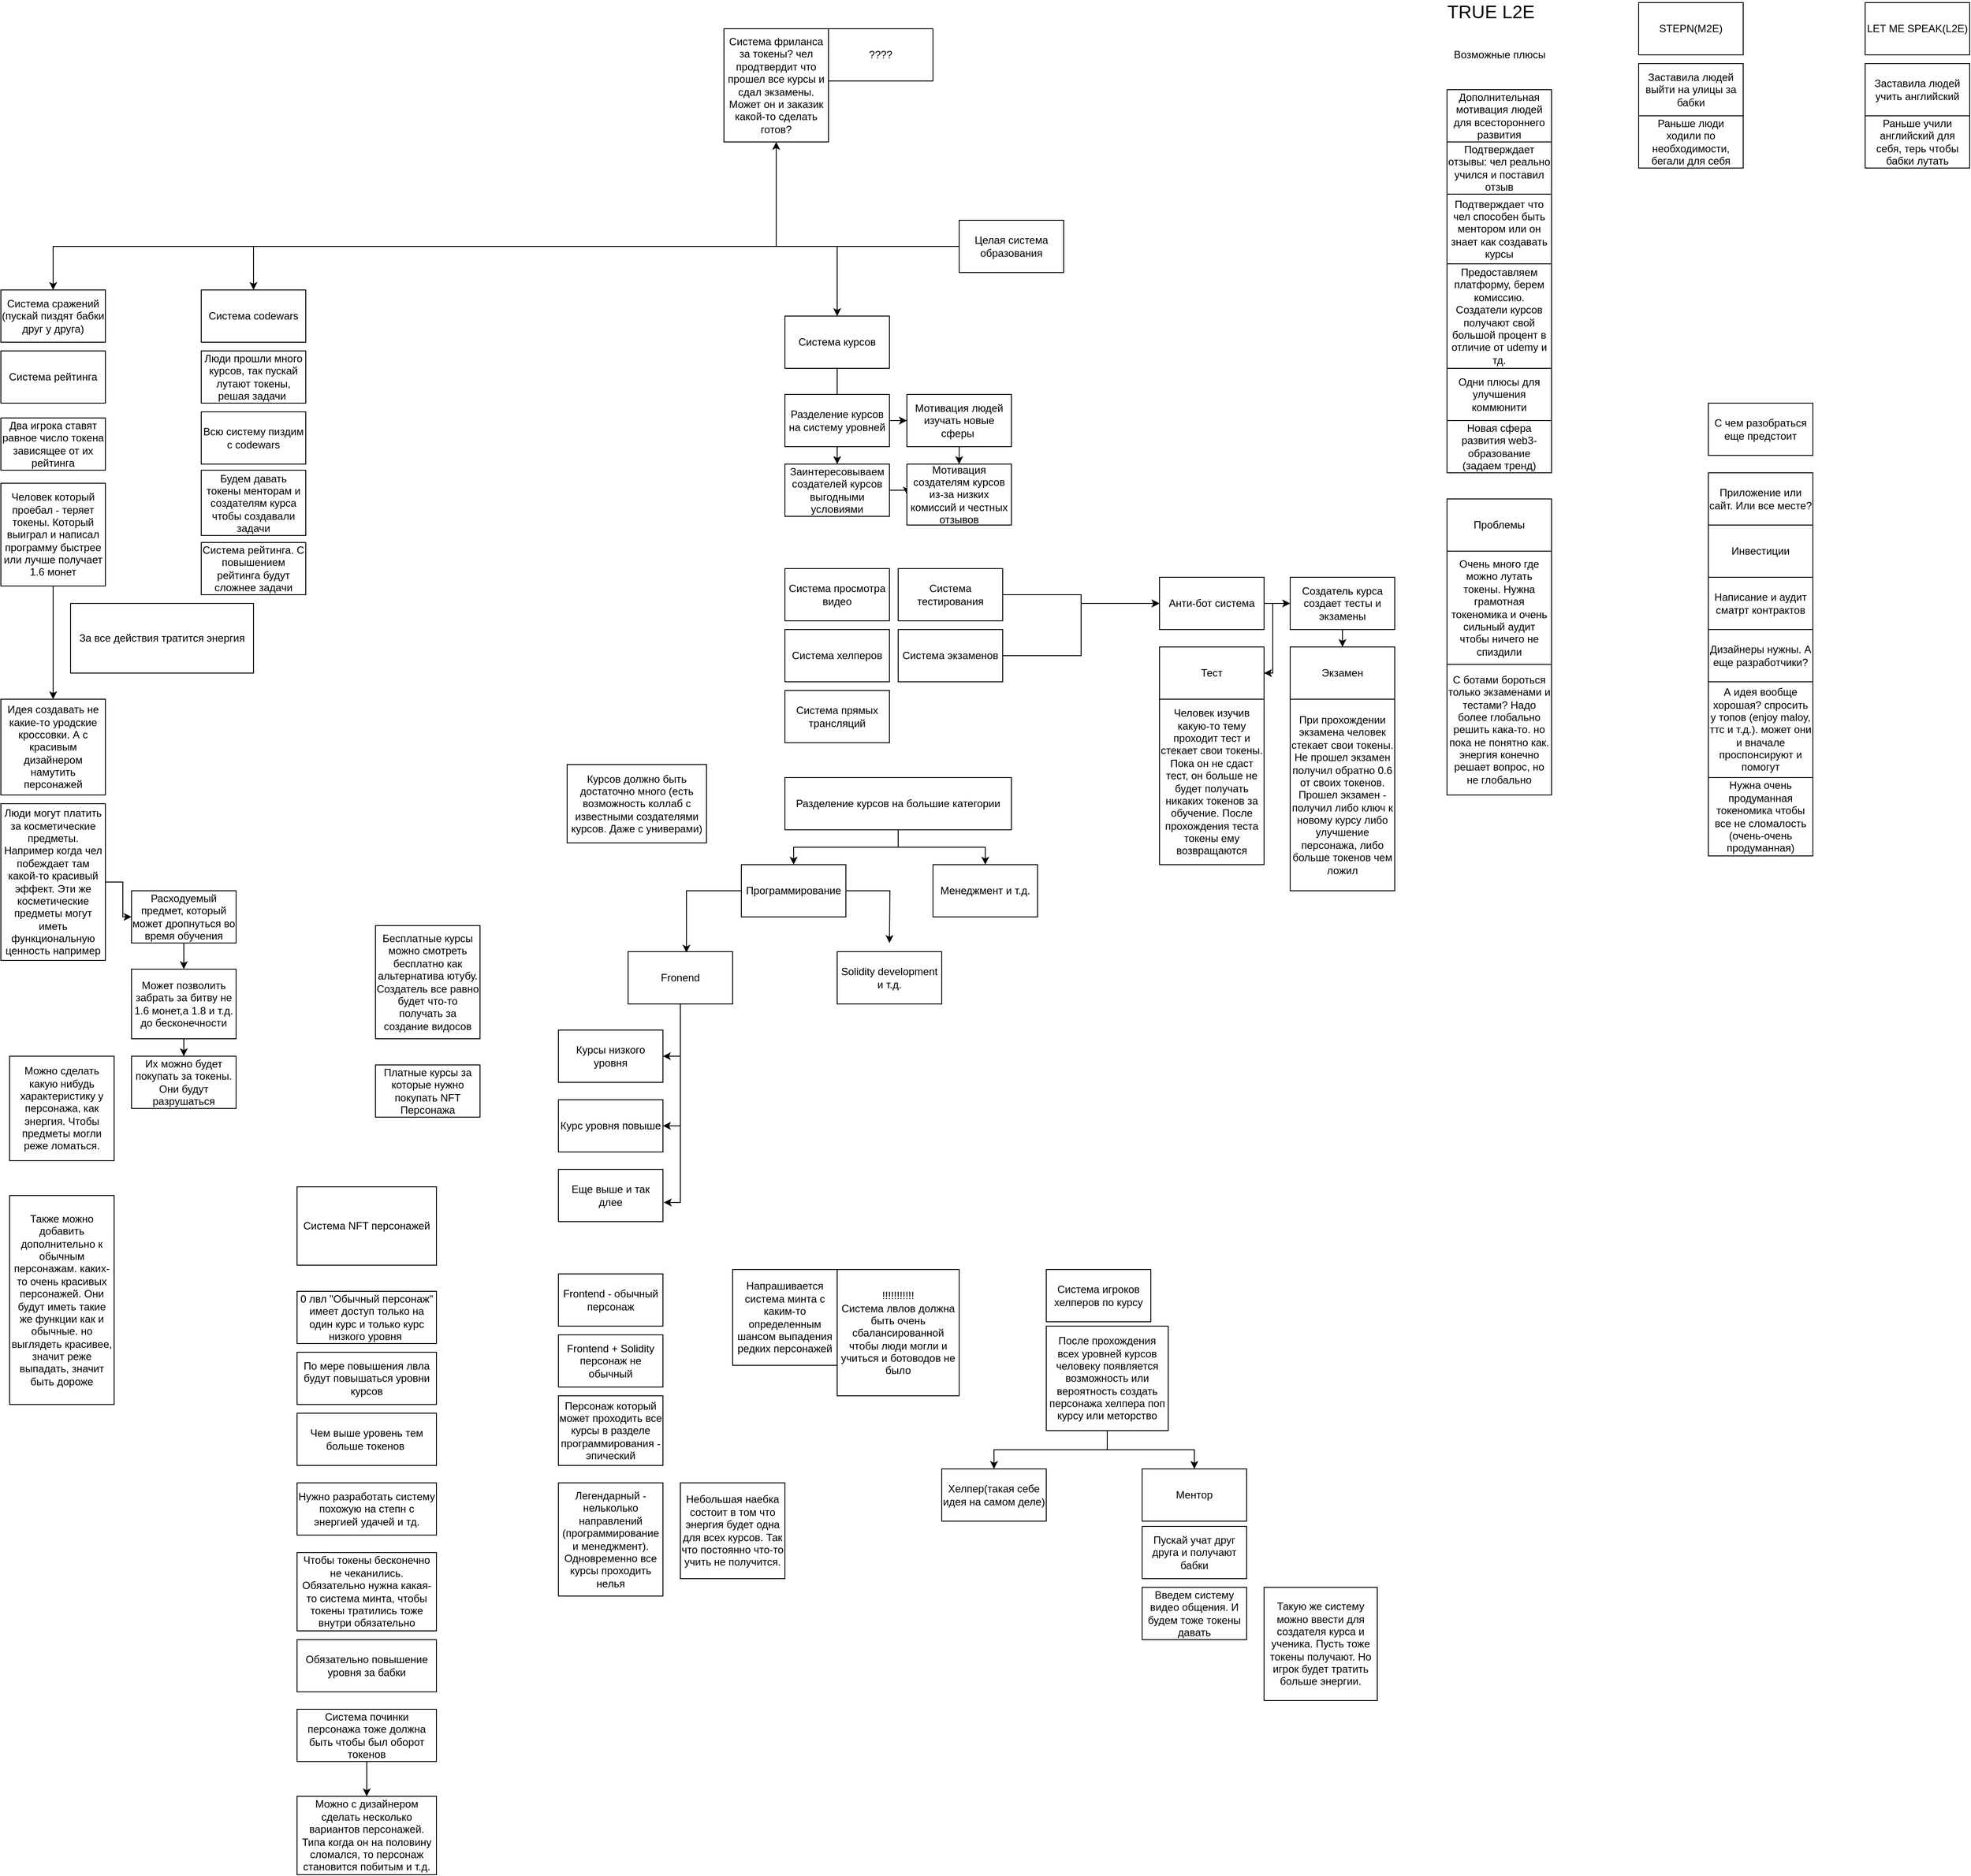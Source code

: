 <mxfile version="14.8.1" type="github">
  <diagram id="FlghYhW-1vdaRIRnjx7L" name="Page-1">
    <mxGraphModel dx="3076" dy="789" grid="1" gridSize="10" guides="1" tooltips="1" connect="1" arrows="1" fold="1" page="1" pageScale="1" pageWidth="827" pageHeight="1169" math="0" shadow="0">
      <root>
        <mxCell id="0" />
        <mxCell id="1" parent="0" />
        <mxCell id="kCiNOOoSChyMKpYMBceR-1" value="&lt;font style=&quot;font-size: 21px&quot;&gt;TRUE L2E&lt;/font&gt;" style="text;html=1;align=center;verticalAlign=middle;resizable=0;points=[];autosize=1;strokeColor=none;" vertex="1" parent="1">
          <mxGeometry x="30" y="10" width="120" height="20" as="geometry" />
        </mxCell>
        <mxCell id="kCiNOOoSChyMKpYMBceR-2" value="STEPN(M2E)" style="rounded=0;whiteSpace=wrap;html=1;" vertex="1" parent="1">
          <mxGeometry x="260" y="10" width="120" height="60" as="geometry" />
        </mxCell>
        <mxCell id="kCiNOOoSChyMKpYMBceR-3" value="LET ME SPEAK(L2E)" style="rounded=0;whiteSpace=wrap;html=1;" vertex="1" parent="1">
          <mxGeometry x="520" y="10" width="120" height="60" as="geometry" />
        </mxCell>
        <mxCell id="kCiNOOoSChyMKpYMBceR-4" value="Заставила людей выйти на улицы за бабки" style="rounded=0;whiteSpace=wrap;html=1;" vertex="1" parent="1">
          <mxGeometry x="260" y="80" width="120" height="60" as="geometry" />
        </mxCell>
        <mxCell id="kCiNOOoSChyMKpYMBceR-6" value="Заставила людей учить английский" style="rounded=0;whiteSpace=wrap;html=1;" vertex="1" parent="1">
          <mxGeometry x="520" y="80" width="120" height="60" as="geometry" />
        </mxCell>
        <mxCell id="kCiNOOoSChyMKpYMBceR-7" value="Раньше люди ходили по необходимости, бегали для себя" style="rounded=0;whiteSpace=wrap;html=1;" vertex="1" parent="1">
          <mxGeometry x="260" y="140" width="120" height="60" as="geometry" />
        </mxCell>
        <mxCell id="kCiNOOoSChyMKpYMBceR-8" value="Раньше учили английский для себя, терь чтобы бабки лутать" style="rounded=0;whiteSpace=wrap;html=1;" vertex="1" parent="1">
          <mxGeometry x="520" y="140" width="120" height="60" as="geometry" />
        </mxCell>
        <mxCell id="kCiNOOoSChyMKpYMBceR-9" value="Дополнительная мотивация людей для всестороннего развития" style="rounded=0;whiteSpace=wrap;html=1;" vertex="1" parent="1">
          <mxGeometry x="40" y="110" width="120" height="60" as="geometry" />
        </mxCell>
        <mxCell id="kCiNOOoSChyMKpYMBceR-10" value="Возможные плюсы" style="text;html=1;align=center;verticalAlign=middle;resizable=0;points=[];autosize=1;strokeColor=none;" vertex="1" parent="1">
          <mxGeometry x="40" y="60" width="120" height="20" as="geometry" />
        </mxCell>
        <mxCell id="kCiNOOoSChyMKpYMBceR-11" value="Подтверждает отзывы: чел реально учился и поставил отзыв" style="rounded=0;whiteSpace=wrap;html=1;" vertex="1" parent="1">
          <mxGeometry x="40" y="170" width="120" height="60" as="geometry" />
        </mxCell>
        <mxCell id="kCiNOOoSChyMKpYMBceR-12" value="Подтверждает что чел способен быть ментором или он знает как создавать курсы" style="rounded=0;whiteSpace=wrap;html=1;" vertex="1" parent="1">
          <mxGeometry x="40" y="230" width="120" height="80" as="geometry" />
        </mxCell>
        <mxCell id="kCiNOOoSChyMKpYMBceR-13" value="Предоставляем платформу, берем комиссию. Создатели курсов получают свой большой процент в отличие от udemy и тд." style="rounded=0;whiteSpace=wrap;html=1;" vertex="1" parent="1">
          <mxGeometry x="40" y="310" width="120" height="120" as="geometry" />
        </mxCell>
        <mxCell id="kCiNOOoSChyMKpYMBceR-17" style="edgeStyle=orthogonalEdgeStyle;rounded=0;orthogonalLoop=1;jettySize=auto;html=1;" edge="1" parent="1" source="kCiNOOoSChyMKpYMBceR-15" target="kCiNOOoSChyMKpYMBceR-16">
          <mxGeometry relative="1" as="geometry" />
        </mxCell>
        <mxCell id="kCiNOOoSChyMKpYMBceR-94" style="edgeStyle=orthogonalEdgeStyle;rounded=0;orthogonalLoop=1;jettySize=auto;html=1;entryX=0.5;entryY=0;entryDx=0;entryDy=0;" edge="1" parent="1" source="kCiNOOoSChyMKpYMBceR-15" target="kCiNOOoSChyMKpYMBceR-93">
          <mxGeometry relative="1" as="geometry" />
        </mxCell>
        <mxCell id="kCiNOOoSChyMKpYMBceR-97" style="edgeStyle=orthogonalEdgeStyle;rounded=0;orthogonalLoop=1;jettySize=auto;html=1;entryX=0.5;entryY=1;entryDx=0;entryDy=0;" edge="1" parent="1" source="kCiNOOoSChyMKpYMBceR-15" target="kCiNOOoSChyMKpYMBceR-96">
          <mxGeometry relative="1" as="geometry" />
        </mxCell>
        <mxCell id="kCiNOOoSChyMKpYMBceR-103" style="edgeStyle=orthogonalEdgeStyle;rounded=0;orthogonalLoop=1;jettySize=auto;html=1;" edge="1" parent="1" source="kCiNOOoSChyMKpYMBceR-15" target="kCiNOOoSChyMKpYMBceR-102">
          <mxGeometry relative="1" as="geometry" />
        </mxCell>
        <mxCell id="kCiNOOoSChyMKpYMBceR-15" value="Целая система образования" style="rounded=0;whiteSpace=wrap;html=1;" vertex="1" parent="1">
          <mxGeometry x="-520" y="260" width="120" height="60" as="geometry" />
        </mxCell>
        <mxCell id="kCiNOOoSChyMKpYMBceR-26" value="" style="edgeStyle=orthogonalEdgeStyle;rounded=0;orthogonalLoop=1;jettySize=auto;html=1;" edge="1" parent="1" source="kCiNOOoSChyMKpYMBceR-16" target="kCiNOOoSChyMKpYMBceR-20">
          <mxGeometry relative="1" as="geometry" />
        </mxCell>
        <mxCell id="kCiNOOoSChyMKpYMBceR-16" value="Система курсов" style="rounded=0;whiteSpace=wrap;html=1;" vertex="1" parent="1">
          <mxGeometry x="-720" y="370" width="120" height="60" as="geometry" />
        </mxCell>
        <mxCell id="kCiNOOoSChyMKpYMBceR-27" value="" style="edgeStyle=orthogonalEdgeStyle;rounded=0;orthogonalLoop=1;jettySize=auto;html=1;" edge="1" parent="1" source="kCiNOOoSChyMKpYMBceR-18" target="kCiNOOoSChyMKpYMBceR-21">
          <mxGeometry relative="1" as="geometry" />
        </mxCell>
        <mxCell id="kCiNOOoSChyMKpYMBceR-18" value="Разделение курсов на систему уровней" style="rounded=0;whiteSpace=wrap;html=1;" vertex="1" parent="1">
          <mxGeometry x="-720" y="460" width="120" height="60" as="geometry" />
        </mxCell>
        <mxCell id="kCiNOOoSChyMKpYMBceR-19" value="Система просмотра видео" style="rounded=0;whiteSpace=wrap;html=1;" vertex="1" parent="1">
          <mxGeometry x="-720" y="660" width="120" height="60" as="geometry" />
        </mxCell>
        <mxCell id="kCiNOOoSChyMKpYMBceR-29" style="edgeStyle=orthogonalEdgeStyle;rounded=0;orthogonalLoop=1;jettySize=auto;html=1;exitX=1;exitY=0.5;exitDx=0;exitDy=0;entryX=0;entryY=0.5;entryDx=0;entryDy=0;" edge="1" parent="1" source="kCiNOOoSChyMKpYMBceR-20" target="kCiNOOoSChyMKpYMBceR-22">
          <mxGeometry relative="1" as="geometry" />
        </mxCell>
        <mxCell id="kCiNOOoSChyMKpYMBceR-20" value="Заинтересовываем создателей курсов выгодными условиями" style="rounded=0;whiteSpace=wrap;html=1;" vertex="1" parent="1">
          <mxGeometry x="-720" y="540" width="120" height="60" as="geometry" />
        </mxCell>
        <mxCell id="kCiNOOoSChyMKpYMBceR-28" value="" style="edgeStyle=orthogonalEdgeStyle;rounded=0;orthogonalLoop=1;jettySize=auto;html=1;" edge="1" parent="1" source="kCiNOOoSChyMKpYMBceR-21" target="kCiNOOoSChyMKpYMBceR-22">
          <mxGeometry relative="1" as="geometry" />
        </mxCell>
        <mxCell id="kCiNOOoSChyMKpYMBceR-21" value="Мотивация людей изучать новые сферы&amp;nbsp;" style="rounded=0;whiteSpace=wrap;html=1;" vertex="1" parent="1">
          <mxGeometry x="-580" y="460" width="120" height="60" as="geometry" />
        </mxCell>
        <mxCell id="kCiNOOoSChyMKpYMBceR-22" value="Мотивация создателям курсов из-за низких комиссий и честных отзывов" style="rounded=0;whiteSpace=wrap;html=1;" vertex="1" parent="1">
          <mxGeometry x="-580" y="540" width="120" height="70" as="geometry" />
        </mxCell>
        <mxCell id="kCiNOOoSChyMKpYMBceR-57" style="edgeStyle=orthogonalEdgeStyle;rounded=0;orthogonalLoop=1;jettySize=auto;html=1;" edge="1" parent="1" source="kCiNOOoSChyMKpYMBceR-23" target="kCiNOOoSChyMKpYMBceR-56">
          <mxGeometry relative="1" as="geometry" />
        </mxCell>
        <mxCell id="kCiNOOoSChyMKpYMBceR-23" value="Система тестирования" style="rounded=0;whiteSpace=wrap;html=1;" vertex="1" parent="1">
          <mxGeometry x="-590" y="660" width="120" height="60" as="geometry" />
        </mxCell>
        <mxCell id="kCiNOOoSChyMKpYMBceR-58" style="edgeStyle=orthogonalEdgeStyle;rounded=0;orthogonalLoop=1;jettySize=auto;html=1;entryX=0;entryY=0.5;entryDx=0;entryDy=0;" edge="1" parent="1" source="kCiNOOoSChyMKpYMBceR-24" target="kCiNOOoSChyMKpYMBceR-56">
          <mxGeometry relative="1" as="geometry" />
        </mxCell>
        <mxCell id="kCiNOOoSChyMKpYMBceR-24" value="Система экзаменов" style="rounded=0;whiteSpace=wrap;html=1;" vertex="1" parent="1">
          <mxGeometry x="-590" y="730" width="120" height="60" as="geometry" />
        </mxCell>
        <mxCell id="kCiNOOoSChyMKpYMBceR-25" value="Система хелперов" style="rounded=0;whiteSpace=wrap;html=1;" vertex="1" parent="1">
          <mxGeometry x="-720" y="730" width="120" height="60" as="geometry" />
        </mxCell>
        <mxCell id="kCiNOOoSChyMKpYMBceR-30" value="Система прямых трансляций" style="rounded=0;whiteSpace=wrap;html=1;" vertex="1" parent="1">
          <mxGeometry x="-720" y="800" width="120" height="60" as="geometry" />
        </mxCell>
        <mxCell id="kCiNOOoSChyMKpYMBceR-35" style="edgeStyle=orthogonalEdgeStyle;rounded=0;orthogonalLoop=1;jettySize=auto;html=1;entryX=0.5;entryY=0;entryDx=0;entryDy=0;" edge="1" parent="1" source="kCiNOOoSChyMKpYMBceR-31" target="kCiNOOoSChyMKpYMBceR-33">
          <mxGeometry relative="1" as="geometry" />
        </mxCell>
        <mxCell id="kCiNOOoSChyMKpYMBceR-39" style="edgeStyle=orthogonalEdgeStyle;rounded=0;orthogonalLoop=1;jettySize=auto;html=1;entryX=0.5;entryY=0;entryDx=0;entryDy=0;" edge="1" parent="1" source="kCiNOOoSChyMKpYMBceR-31" target="kCiNOOoSChyMKpYMBceR-36">
          <mxGeometry relative="1" as="geometry" />
        </mxCell>
        <mxCell id="kCiNOOoSChyMKpYMBceR-31" value="Разделение курсов на большие категории" style="rounded=0;whiteSpace=wrap;html=1;" vertex="1" parent="1">
          <mxGeometry x="-720" y="900" width="260" height="60" as="geometry" />
        </mxCell>
        <mxCell id="kCiNOOoSChyMKpYMBceR-32" value="Курсы низкого уровня" style="rounded=0;whiteSpace=wrap;html=1;" vertex="1" parent="1">
          <mxGeometry x="-980" y="1190" width="120" height="60" as="geometry" />
        </mxCell>
        <mxCell id="kCiNOOoSChyMKpYMBceR-42" style="edgeStyle=orthogonalEdgeStyle;rounded=0;orthogonalLoop=1;jettySize=auto;html=1;entryX=0.558;entryY=0.017;entryDx=0;entryDy=0;entryPerimeter=0;" edge="1" parent="1" source="kCiNOOoSChyMKpYMBceR-33" target="kCiNOOoSChyMKpYMBceR-37">
          <mxGeometry relative="1" as="geometry" />
        </mxCell>
        <mxCell id="kCiNOOoSChyMKpYMBceR-43" style="edgeStyle=orthogonalEdgeStyle;rounded=0;orthogonalLoop=1;jettySize=auto;html=1;" edge="1" parent="1" source="kCiNOOoSChyMKpYMBceR-33">
          <mxGeometry relative="1" as="geometry">
            <mxPoint x="-600" y="1090" as="targetPoint" />
          </mxGeometry>
        </mxCell>
        <mxCell id="kCiNOOoSChyMKpYMBceR-33" value="Программирование" style="rounded=0;whiteSpace=wrap;html=1;" vertex="1" parent="1">
          <mxGeometry x="-770" y="1000" width="120" height="60" as="geometry" />
        </mxCell>
        <mxCell id="kCiNOOoSChyMKpYMBceR-34" value="Еще выше и так длее" style="rounded=0;whiteSpace=wrap;html=1;" vertex="1" parent="1">
          <mxGeometry x="-980" y="1350" width="120" height="60" as="geometry" />
        </mxCell>
        <mxCell id="kCiNOOoSChyMKpYMBceR-36" value="Менеджмент и т.д." style="rounded=0;whiteSpace=wrap;html=1;" vertex="1" parent="1">
          <mxGeometry x="-550" y="1000" width="120" height="60" as="geometry" />
        </mxCell>
        <mxCell id="kCiNOOoSChyMKpYMBceR-47" style="edgeStyle=orthogonalEdgeStyle;rounded=0;orthogonalLoop=1;jettySize=auto;html=1;entryX=1;entryY=0.5;entryDx=0;entryDy=0;" edge="1" parent="1" source="kCiNOOoSChyMKpYMBceR-37" target="kCiNOOoSChyMKpYMBceR-32">
          <mxGeometry relative="1" as="geometry" />
        </mxCell>
        <mxCell id="kCiNOOoSChyMKpYMBceR-48" style="edgeStyle=orthogonalEdgeStyle;rounded=0;orthogonalLoop=1;jettySize=auto;html=1;entryX=1;entryY=0.5;entryDx=0;entryDy=0;" edge="1" parent="1" source="kCiNOOoSChyMKpYMBceR-37" target="kCiNOOoSChyMKpYMBceR-44">
          <mxGeometry relative="1" as="geometry" />
        </mxCell>
        <mxCell id="kCiNOOoSChyMKpYMBceR-49" style="edgeStyle=orthogonalEdgeStyle;rounded=0;orthogonalLoop=1;jettySize=auto;html=1;entryX=1.008;entryY=0.633;entryDx=0;entryDy=0;entryPerimeter=0;" edge="1" parent="1" source="kCiNOOoSChyMKpYMBceR-37" target="kCiNOOoSChyMKpYMBceR-34">
          <mxGeometry relative="1" as="geometry" />
        </mxCell>
        <mxCell id="kCiNOOoSChyMKpYMBceR-37" value="Fronend" style="rounded=0;whiteSpace=wrap;html=1;" vertex="1" parent="1">
          <mxGeometry x="-900" y="1100" width="120" height="60" as="geometry" />
        </mxCell>
        <mxCell id="kCiNOOoSChyMKpYMBceR-38" value="Solidity development и т.д." style="rounded=0;whiteSpace=wrap;html=1;" vertex="1" parent="1">
          <mxGeometry x="-660" y="1100" width="120" height="60" as="geometry" />
        </mxCell>
        <mxCell id="kCiNOOoSChyMKpYMBceR-44" value="Курс уровня повыше" style="rounded=0;whiteSpace=wrap;html=1;" vertex="1" parent="1">
          <mxGeometry x="-980" y="1270" width="120" height="60" as="geometry" />
        </mxCell>
        <mxCell id="kCiNOOoSChyMKpYMBceR-46" value="Бесплатные курсы можно смотреть бесплатно как альтернатива ютубу. Создатель все равно будет что-то получать за создание видосов" style="rounded=0;whiteSpace=wrap;html=1;" vertex="1" parent="1">
          <mxGeometry x="-1190" y="1070" width="120" height="130" as="geometry" />
        </mxCell>
        <mxCell id="kCiNOOoSChyMKpYMBceR-50" value="Платные курсы за которые нужно покупать NFT Персонажа" style="rounded=0;whiteSpace=wrap;html=1;" vertex="1" parent="1">
          <mxGeometry x="-1190" y="1230" width="120" height="60" as="geometry" />
        </mxCell>
        <mxCell id="kCiNOOoSChyMKpYMBceR-51" value="Система NFT персонажей" style="rounded=0;whiteSpace=wrap;html=1;" vertex="1" parent="1">
          <mxGeometry x="-1280" y="1370" width="160" height="90" as="geometry" />
        </mxCell>
        <mxCell id="kCiNOOoSChyMKpYMBceR-52" value="0 лвл &quot;Обычный персонаж&quot; имеет доступ только на один курс и только курс низкого уровня&amp;nbsp;" style="rounded=0;whiteSpace=wrap;html=1;" vertex="1" parent="1">
          <mxGeometry x="-1280" y="1490" width="160" height="60" as="geometry" />
        </mxCell>
        <mxCell id="kCiNOOoSChyMKpYMBceR-53" value="По мере повышения лвла будут повышаться уровни курсов" style="rounded=0;whiteSpace=wrap;html=1;" vertex="1" parent="1">
          <mxGeometry x="-1280" y="1560" width="160" height="60" as="geometry" />
        </mxCell>
        <mxCell id="kCiNOOoSChyMKpYMBceR-54" value="Курсов должно быть достаточно много (есть возможность коллаб с известными создателями курсов. Даже с универами)" style="rounded=0;whiteSpace=wrap;html=1;" vertex="1" parent="1">
          <mxGeometry x="-970" y="885" width="160" height="90" as="geometry" />
        </mxCell>
        <mxCell id="kCiNOOoSChyMKpYMBceR-55" value="Чем выше уровень тем больше токенов&amp;nbsp;" style="rounded=0;whiteSpace=wrap;html=1;" vertex="1" parent="1">
          <mxGeometry x="-1280" y="1630" width="160" height="60" as="geometry" />
        </mxCell>
        <mxCell id="kCiNOOoSChyMKpYMBceR-64" value="" style="edgeStyle=orthogonalEdgeStyle;rounded=0;orthogonalLoop=1;jettySize=auto;html=1;" edge="1" parent="1" source="kCiNOOoSChyMKpYMBceR-56" target="kCiNOOoSChyMKpYMBceR-59">
          <mxGeometry relative="1" as="geometry" />
        </mxCell>
        <mxCell id="kCiNOOoSChyMKpYMBceR-56" value="Анти-бот система" style="rounded=0;whiteSpace=wrap;html=1;" vertex="1" parent="1">
          <mxGeometry x="-290" y="670" width="120" height="60" as="geometry" />
        </mxCell>
        <mxCell id="kCiNOOoSChyMKpYMBceR-67" value="" style="edgeStyle=orthogonalEdgeStyle;rounded=0;orthogonalLoop=1;jettySize=auto;html=1;" edge="1" parent="1" source="kCiNOOoSChyMKpYMBceR-59" target="kCiNOOoSChyMKpYMBceR-66">
          <mxGeometry relative="1" as="geometry" />
        </mxCell>
        <mxCell id="kCiNOOoSChyMKpYMBceR-68" style="edgeStyle=orthogonalEdgeStyle;rounded=0;orthogonalLoop=1;jettySize=auto;html=1;" edge="1" parent="1" source="kCiNOOoSChyMKpYMBceR-59" target="kCiNOOoSChyMKpYMBceR-65">
          <mxGeometry relative="1" as="geometry">
            <Array as="points">
              <mxPoint x="-160" y="700" />
              <mxPoint x="-160" y="780" />
            </Array>
          </mxGeometry>
        </mxCell>
        <mxCell id="kCiNOOoSChyMKpYMBceR-59" value="Создатель курса создает тесты и экзамены" style="rounded=0;whiteSpace=wrap;html=1;" vertex="1" parent="1">
          <mxGeometry x="-140" y="670" width="120" height="60" as="geometry" />
        </mxCell>
        <mxCell id="kCiNOOoSChyMKpYMBceR-60" value="Человек изучив какую-то тему проходит тест и стекает свои токены. Пока он не сдаст тест, он больше не будет получать никаких токенов за обучение. После прохождения теста токены ему возвращаются" style="rounded=0;whiteSpace=wrap;html=1;" vertex="1" parent="1">
          <mxGeometry x="-290" y="810" width="120" height="190" as="geometry" />
        </mxCell>
        <mxCell id="kCiNOOoSChyMKpYMBceR-61" value="Одни плюсы для улучшения коммюнити" style="rounded=0;whiteSpace=wrap;html=1;" vertex="1" parent="1">
          <mxGeometry x="40" y="430" width="120" height="60" as="geometry" />
        </mxCell>
        <mxCell id="kCiNOOoSChyMKpYMBceR-62" value="При прохождении экзамена человек стекает свои токены. Не прошел экзамен получил обратно 0.6 от своих токенов. Прошел экзамен - получил либо ключ к новому курсу либо улучшение персонажа, либо больше токенов чем ложил" style="rounded=0;whiteSpace=wrap;html=1;" vertex="1" parent="1">
          <mxGeometry x="-140" y="810" width="120" height="220" as="geometry" />
        </mxCell>
        <mxCell id="kCiNOOoSChyMKpYMBceR-63" value="Нужно разработать систему похожую на степн с энергией удачей и тд." style="rounded=0;whiteSpace=wrap;html=1;" vertex="1" parent="1">
          <mxGeometry x="-1280" y="1710" width="160" height="60" as="geometry" />
        </mxCell>
        <mxCell id="kCiNOOoSChyMKpYMBceR-65" value="Тест" style="rounded=0;whiteSpace=wrap;html=1;" vertex="1" parent="1">
          <mxGeometry x="-290" y="750" width="120" height="60" as="geometry" />
        </mxCell>
        <mxCell id="kCiNOOoSChyMKpYMBceR-66" value="Экзамен" style="rounded=0;whiteSpace=wrap;html=1;" vertex="1" parent="1">
          <mxGeometry x="-140" y="750" width="120" height="60" as="geometry" />
        </mxCell>
        <mxCell id="kCiNOOoSChyMKpYMBceR-71" value="Frontend - обычный персонаж" style="rounded=0;whiteSpace=wrap;html=1;" vertex="1" parent="1">
          <mxGeometry x="-980" y="1470" width="120" height="60" as="geometry" />
        </mxCell>
        <mxCell id="kCiNOOoSChyMKpYMBceR-72" value="Frontend + Solidity персонаж не обычный" style="rounded=0;whiteSpace=wrap;html=1;" vertex="1" parent="1">
          <mxGeometry x="-980" y="1540" width="120" height="60" as="geometry" />
        </mxCell>
        <mxCell id="kCiNOOoSChyMKpYMBceR-73" value="Персонаж который может проходить все курсы в разделе программирования - эпический" style="rounded=0;whiteSpace=wrap;html=1;" vertex="1" parent="1">
          <mxGeometry x="-980" y="1610" width="120" height="80" as="geometry" />
        </mxCell>
        <mxCell id="kCiNOOoSChyMKpYMBceR-75" value="Легендарный - нельколько направлений (программирование и менеджмент). Одновременно все курсы проходить нелья" style="rounded=0;whiteSpace=wrap;html=1;" vertex="1" parent="1">
          <mxGeometry x="-980" y="1710" width="120" height="130" as="geometry" />
        </mxCell>
        <mxCell id="kCiNOOoSChyMKpYMBceR-76" value="Небольшая наебка состоит в том что энергия будет одна для всех курсов. Так что постоянно что-то учить не получится." style="rounded=0;whiteSpace=wrap;html=1;" vertex="1" parent="1">
          <mxGeometry x="-840" y="1710" width="120" height="110" as="geometry" />
        </mxCell>
        <mxCell id="kCiNOOoSChyMKpYMBceR-77" value="Напрашивается система минта с каким-то определенным шансом выпадения редких персонажей" style="rounded=0;whiteSpace=wrap;html=1;" vertex="1" parent="1">
          <mxGeometry x="-780" y="1465" width="120" height="110" as="geometry" />
        </mxCell>
        <mxCell id="kCiNOOoSChyMKpYMBceR-78" value="!!!!!!!!!!!&lt;br&gt;Система лвлов должна быть очень сбалансированной чтобы люди могли и учиться и ботоводов не было" style="rounded=0;whiteSpace=wrap;html=1;" vertex="1" parent="1">
          <mxGeometry x="-660" y="1465" width="140" height="145" as="geometry" />
        </mxCell>
        <mxCell id="kCiNOOoSChyMKpYMBceR-82" style="edgeStyle=orthogonalEdgeStyle;rounded=0;orthogonalLoop=1;jettySize=auto;html=1;entryX=0.5;entryY=0;entryDx=0;entryDy=0;" edge="1" parent="1" source="kCiNOOoSChyMKpYMBceR-79" target="kCiNOOoSChyMKpYMBceR-81">
          <mxGeometry relative="1" as="geometry" />
        </mxCell>
        <mxCell id="kCiNOOoSChyMKpYMBceR-85" style="edgeStyle=orthogonalEdgeStyle;rounded=0;orthogonalLoop=1;jettySize=auto;html=1;" edge="1" parent="1" source="kCiNOOoSChyMKpYMBceR-79" target="kCiNOOoSChyMKpYMBceR-84">
          <mxGeometry relative="1" as="geometry" />
        </mxCell>
        <mxCell id="kCiNOOoSChyMKpYMBceR-79" value="После прохождения всех уровней курсов человеку появляется возможность или вероятность создать персонажа хелпера поп курсу или меторство" style="rounded=0;whiteSpace=wrap;html=1;" vertex="1" parent="1">
          <mxGeometry x="-420" y="1530" width="140" height="120" as="geometry" />
        </mxCell>
        <mxCell id="kCiNOOoSChyMKpYMBceR-80" value="Система игроков хелперов по курсу" style="rounded=0;whiteSpace=wrap;html=1;" vertex="1" parent="1">
          <mxGeometry x="-420" y="1465" width="120" height="60" as="geometry" />
        </mxCell>
        <mxCell id="kCiNOOoSChyMKpYMBceR-81" value="Хелпер(такая себе идея на самом деле)" style="rounded=0;whiteSpace=wrap;html=1;" vertex="1" parent="1">
          <mxGeometry x="-540" y="1694" width="120" height="60" as="geometry" />
        </mxCell>
        <mxCell id="kCiNOOoSChyMKpYMBceR-84" value="Ментор" style="rounded=0;whiteSpace=wrap;html=1;" vertex="1" parent="1">
          <mxGeometry x="-310" y="1694" width="120" height="60" as="geometry" />
        </mxCell>
        <mxCell id="kCiNOOoSChyMKpYMBceR-87" value="Пускай учат друг друга и получают бабки" style="rounded=0;whiteSpace=wrap;html=1;" vertex="1" parent="1">
          <mxGeometry x="-310" y="1760" width="120" height="60" as="geometry" />
        </mxCell>
        <mxCell id="kCiNOOoSChyMKpYMBceR-88" value="Введем систему видео общения. И будем тоже токены давать" style="rounded=0;whiteSpace=wrap;html=1;" vertex="1" parent="1">
          <mxGeometry x="-310" y="1830" width="120" height="60" as="geometry" />
        </mxCell>
        <mxCell id="kCiNOOoSChyMKpYMBceR-89" value="Такую же систему можно ввести для создателя курса и ученика. Пусть тоже токены получают. Но игрок будет тратить больше энергии." style="rounded=0;whiteSpace=wrap;html=1;" vertex="1" parent="1">
          <mxGeometry x="-170" y="1830" width="130" height="130" as="geometry" />
        </mxCell>
        <mxCell id="kCiNOOoSChyMKpYMBceR-93" value="Система codewars" style="rounded=0;whiteSpace=wrap;html=1;" vertex="1" parent="1">
          <mxGeometry x="-1390" y="340" width="120" height="60" as="geometry" />
        </mxCell>
        <mxCell id="kCiNOOoSChyMKpYMBceR-95" value="Люди прошли много курсов, так пускай лутают токены, решая задачи&amp;nbsp;" style="rounded=0;whiteSpace=wrap;html=1;" vertex="1" parent="1">
          <mxGeometry x="-1390" y="410" width="120" height="60" as="geometry" />
        </mxCell>
        <mxCell id="kCiNOOoSChyMKpYMBceR-96" value="Система фриланса за токены? чел продтвердит что прошел все курсы и сдал экзамены. Может он и заказик какой-то сделать готов?" style="rounded=0;whiteSpace=wrap;html=1;" vertex="1" parent="1">
          <mxGeometry x="-790" y="40" width="120" height="130" as="geometry" />
        </mxCell>
        <mxCell id="kCiNOOoSChyMKpYMBceR-98" value="????" style="rounded=0;whiteSpace=wrap;html=1;" vertex="1" parent="1">
          <mxGeometry x="-670" y="40" width="120" height="60" as="geometry" />
        </mxCell>
        <mxCell id="kCiNOOoSChyMKpYMBceR-99" value="Всю систему пиздим с codewars" style="rounded=0;whiteSpace=wrap;html=1;" vertex="1" parent="1">
          <mxGeometry x="-1390" y="480" width="120" height="60" as="geometry" />
        </mxCell>
        <mxCell id="kCiNOOoSChyMKpYMBceR-100" value="Будем давать токены менторам и создателям курса чтобы создавали задачи" style="rounded=0;whiteSpace=wrap;html=1;" vertex="1" parent="1">
          <mxGeometry x="-1390" y="547" width="120" height="75" as="geometry" />
        </mxCell>
        <mxCell id="kCiNOOoSChyMKpYMBceR-101" value="Система рейтинга. С повышением рейтинга будут сложнее задачи" style="rounded=0;whiteSpace=wrap;html=1;" vertex="1" parent="1">
          <mxGeometry x="-1390" y="630" width="120" height="60" as="geometry" />
        </mxCell>
        <mxCell id="kCiNOOoSChyMKpYMBceR-102" value="Система сражений (пускай пиздят бабки друг у друга)" style="rounded=0;whiteSpace=wrap;html=1;" vertex="1" parent="1">
          <mxGeometry x="-1620" y="340" width="120" height="60" as="geometry" />
        </mxCell>
        <mxCell id="kCiNOOoSChyMKpYMBceR-104" value="Система рейтинга" style="rounded=0;whiteSpace=wrap;html=1;" vertex="1" parent="1">
          <mxGeometry x="-1620" y="410" width="120" height="60" as="geometry" />
        </mxCell>
        <mxCell id="kCiNOOoSChyMKpYMBceR-105" value="Два игрока ставят равное число токена зависящее от их рейтинга" style="rounded=0;whiteSpace=wrap;html=1;" vertex="1" parent="1">
          <mxGeometry x="-1620" y="487" width="120" height="60" as="geometry" />
        </mxCell>
        <mxCell id="kCiNOOoSChyMKpYMBceR-111" style="edgeStyle=orthogonalEdgeStyle;rounded=0;orthogonalLoop=1;jettySize=auto;html=1;" edge="1" parent="1" source="kCiNOOoSChyMKpYMBceR-106" target="kCiNOOoSChyMKpYMBceR-110">
          <mxGeometry relative="1" as="geometry" />
        </mxCell>
        <mxCell id="kCiNOOoSChyMKpYMBceR-106" value="Человек который проебал - теряет токены. Который выиграл и написал программу быстрее или лучше получает 1.6 монет" style="rounded=0;whiteSpace=wrap;html=1;" vertex="1" parent="1">
          <mxGeometry x="-1620" y="562" width="120" height="118" as="geometry" />
        </mxCell>
        <mxCell id="kCiNOOoSChyMKpYMBceR-107" value="За все действия тратится энергия" style="rounded=0;whiteSpace=wrap;html=1;" vertex="1" parent="1">
          <mxGeometry x="-1540" y="700" width="210" height="80" as="geometry" />
        </mxCell>
        <mxCell id="kCiNOOoSChyMKpYMBceR-108" value="Чтобы токены бесконечно не чеканились. Обязательно нужна какая-то система минта, чтобы токены тратились тоже внутри обязательно" style="rounded=0;whiteSpace=wrap;html=1;" vertex="1" parent="1">
          <mxGeometry x="-1280" y="1790" width="160" height="90" as="geometry" />
        </mxCell>
        <mxCell id="kCiNOOoSChyMKpYMBceR-109" value="Обязательно повышение уровня за бабки" style="rounded=0;whiteSpace=wrap;html=1;" vertex="1" parent="1">
          <mxGeometry x="-1280" y="1890" width="160" height="60" as="geometry" />
        </mxCell>
        <mxCell id="kCiNOOoSChyMKpYMBceR-110" value="Идея создавать не какие-то уродские кроссовки. А с красивым дизайнером намутить персонажей" style="rounded=0;whiteSpace=wrap;html=1;" vertex="1" parent="1">
          <mxGeometry x="-1620" y="810" width="120" height="110" as="geometry" />
        </mxCell>
        <mxCell id="kCiNOOoSChyMKpYMBceR-116" style="edgeStyle=orthogonalEdgeStyle;rounded=0;orthogonalLoop=1;jettySize=auto;html=1;" edge="1" parent="1" source="kCiNOOoSChyMKpYMBceR-112" target="kCiNOOoSChyMKpYMBceR-113">
          <mxGeometry relative="1" as="geometry" />
        </mxCell>
        <mxCell id="kCiNOOoSChyMKpYMBceR-112" value="Люди могут платить за косметические предметы. Например когда чел побеждает там какой-то красивый эффект. Эти же косметические предметы могут иметь функциональную ценность например" style="rounded=0;whiteSpace=wrap;html=1;" vertex="1" parent="1">
          <mxGeometry x="-1620" y="930" width="120" height="180" as="geometry" />
        </mxCell>
        <mxCell id="kCiNOOoSChyMKpYMBceR-117" value="" style="edgeStyle=orthogonalEdgeStyle;rounded=0;orthogonalLoop=1;jettySize=auto;html=1;" edge="1" parent="1" source="kCiNOOoSChyMKpYMBceR-113" target="kCiNOOoSChyMKpYMBceR-115">
          <mxGeometry relative="1" as="geometry" />
        </mxCell>
        <mxCell id="kCiNOOoSChyMKpYMBceR-113" value="Расходуемый предмет, который может дропнуться во время обучения" style="rounded=0;whiteSpace=wrap;html=1;" vertex="1" parent="1">
          <mxGeometry x="-1470" y="1030" width="120" height="60" as="geometry" />
        </mxCell>
        <mxCell id="kCiNOOoSChyMKpYMBceR-119" value="" style="edgeStyle=orthogonalEdgeStyle;rounded=0;orthogonalLoop=1;jettySize=auto;html=1;" edge="1" parent="1" source="kCiNOOoSChyMKpYMBceR-115" target="kCiNOOoSChyMKpYMBceR-118">
          <mxGeometry relative="1" as="geometry" />
        </mxCell>
        <mxCell id="kCiNOOoSChyMKpYMBceR-115" value="Может позволить забрать за битву не 1.6 монет,а 1.8 и т.д. до бесконечности" style="rounded=0;whiteSpace=wrap;html=1;" vertex="1" parent="1">
          <mxGeometry x="-1470" y="1120" width="120" height="80" as="geometry" />
        </mxCell>
        <mxCell id="kCiNOOoSChyMKpYMBceR-118" value="Их можно будет покупать за токены. Они будут разрушаться" style="rounded=0;whiteSpace=wrap;html=1;" vertex="1" parent="1">
          <mxGeometry x="-1470" y="1220" width="120" height="60" as="geometry" />
        </mxCell>
        <mxCell id="kCiNOOoSChyMKpYMBceR-120" value="Можно сделать какую нибудь характеристику у персонажа, как энергия. Чтобы предметы могли реже ломаться." style="rounded=0;whiteSpace=wrap;html=1;" vertex="1" parent="1">
          <mxGeometry x="-1610" y="1220" width="120" height="120" as="geometry" />
        </mxCell>
        <mxCell id="kCiNOOoSChyMKpYMBceR-124" value="" style="edgeStyle=orthogonalEdgeStyle;rounded=0;orthogonalLoop=1;jettySize=auto;html=1;" edge="1" parent="1" source="kCiNOOoSChyMKpYMBceR-121" target="kCiNOOoSChyMKpYMBceR-123">
          <mxGeometry relative="1" as="geometry" />
        </mxCell>
        <mxCell id="kCiNOOoSChyMKpYMBceR-121" value="Система починки персонажа тоже должна быть чтобы был оборот токенов" style="rounded=0;whiteSpace=wrap;html=1;" vertex="1" parent="1">
          <mxGeometry x="-1280" y="1970" width="160" height="60" as="geometry" />
        </mxCell>
        <mxCell id="kCiNOOoSChyMKpYMBceR-122" value="Также можно добавить дополнительно к обычным персонажам. каких-то очень красивых персонажей. Они будут иметь такие же функции как и обычные. но выглядеть красивее, значит реже выпадать, значит быть дороже" style="rounded=0;whiteSpace=wrap;html=1;" vertex="1" parent="1">
          <mxGeometry x="-1610" y="1380" width="120" height="240" as="geometry" />
        </mxCell>
        <mxCell id="kCiNOOoSChyMKpYMBceR-123" value="Можно с дизайнером сделать несколько вариантов персонажей. Типа когда он на половину сломался, то персонаж становится побитым и т.д." style="rounded=0;whiteSpace=wrap;html=1;" vertex="1" parent="1">
          <mxGeometry x="-1280" y="2070" width="160" height="90" as="geometry" />
        </mxCell>
        <mxCell id="kCiNOOoSChyMKpYMBceR-125" value="Инвестиции" style="rounded=0;whiteSpace=wrap;html=1;" vertex="1" parent="1">
          <mxGeometry x="340" y="610" width="120" height="60" as="geometry" />
        </mxCell>
        <mxCell id="kCiNOOoSChyMKpYMBceR-126" value="Приложение или сайт. Или все месте?" style="rounded=0;whiteSpace=wrap;html=1;" vertex="1" parent="1">
          <mxGeometry x="340" y="550" width="120" height="60" as="geometry" />
        </mxCell>
        <mxCell id="kCiNOOoSChyMKpYMBceR-127" value="С чем разобраться еще предстоит" style="rounded=0;whiteSpace=wrap;html=1;" vertex="1" parent="1">
          <mxGeometry x="340" y="470" width="120" height="60" as="geometry" />
        </mxCell>
        <mxCell id="kCiNOOoSChyMKpYMBceR-128" value="Написание и аудит сматрт контрактов" style="rounded=0;whiteSpace=wrap;html=1;" vertex="1" parent="1">
          <mxGeometry x="340" y="670" width="120" height="60" as="geometry" />
        </mxCell>
        <mxCell id="kCiNOOoSChyMKpYMBceR-129" value="Дизайнеры нужны. А еще разработчики?" style="rounded=0;whiteSpace=wrap;html=1;" vertex="1" parent="1">
          <mxGeometry x="340" y="730" width="120" height="60" as="geometry" />
        </mxCell>
        <mxCell id="kCiNOOoSChyMKpYMBceR-130" value="А идея вообще хорошая? спросить у топов (enjoy maloy, ттс и т.д.). может они и вначале проспонсируют и помогут" style="rounded=0;whiteSpace=wrap;html=1;" vertex="1" parent="1">
          <mxGeometry x="340" y="790" width="120" height="110" as="geometry" />
        </mxCell>
        <mxCell id="kCiNOOoSChyMKpYMBceR-131" value="Нужна очень продуманная токеномика чтобы все не сломалость (очень-очень продуманная)" style="rounded=0;whiteSpace=wrap;html=1;" vertex="1" parent="1">
          <mxGeometry x="340" y="900" width="120" height="90" as="geometry" />
        </mxCell>
        <mxCell id="kCiNOOoSChyMKpYMBceR-132" value="Новая сфера развития web3- образование (задаем тренд)" style="rounded=0;whiteSpace=wrap;html=1;" vertex="1" parent="1">
          <mxGeometry x="40" y="490" width="120" height="60" as="geometry" />
        </mxCell>
        <mxCell id="kCiNOOoSChyMKpYMBceR-133" value="Проблемы" style="rounded=0;whiteSpace=wrap;html=1;" vertex="1" parent="1">
          <mxGeometry x="40" y="580" width="120" height="60" as="geometry" />
        </mxCell>
        <mxCell id="kCiNOOoSChyMKpYMBceR-134" value="Очень много где можно лутать токены. Нужна грамотная токеномика и очень сильный аудит чтобы ничего не спиздили" style="rounded=0;whiteSpace=wrap;html=1;" vertex="1" parent="1">
          <mxGeometry x="40" y="640" width="120" height="130" as="geometry" />
        </mxCell>
        <mxCell id="kCiNOOoSChyMKpYMBceR-135" value="С ботами бороться только экзаменами и тестами? Надо более глобально решить кака-то. но пока не понятно как. энергия конечно решает вопрос, но не глобально" style="rounded=0;whiteSpace=wrap;html=1;" vertex="1" parent="1">
          <mxGeometry x="40" y="770" width="120" height="150" as="geometry" />
        </mxCell>
      </root>
    </mxGraphModel>
  </diagram>
</mxfile>
